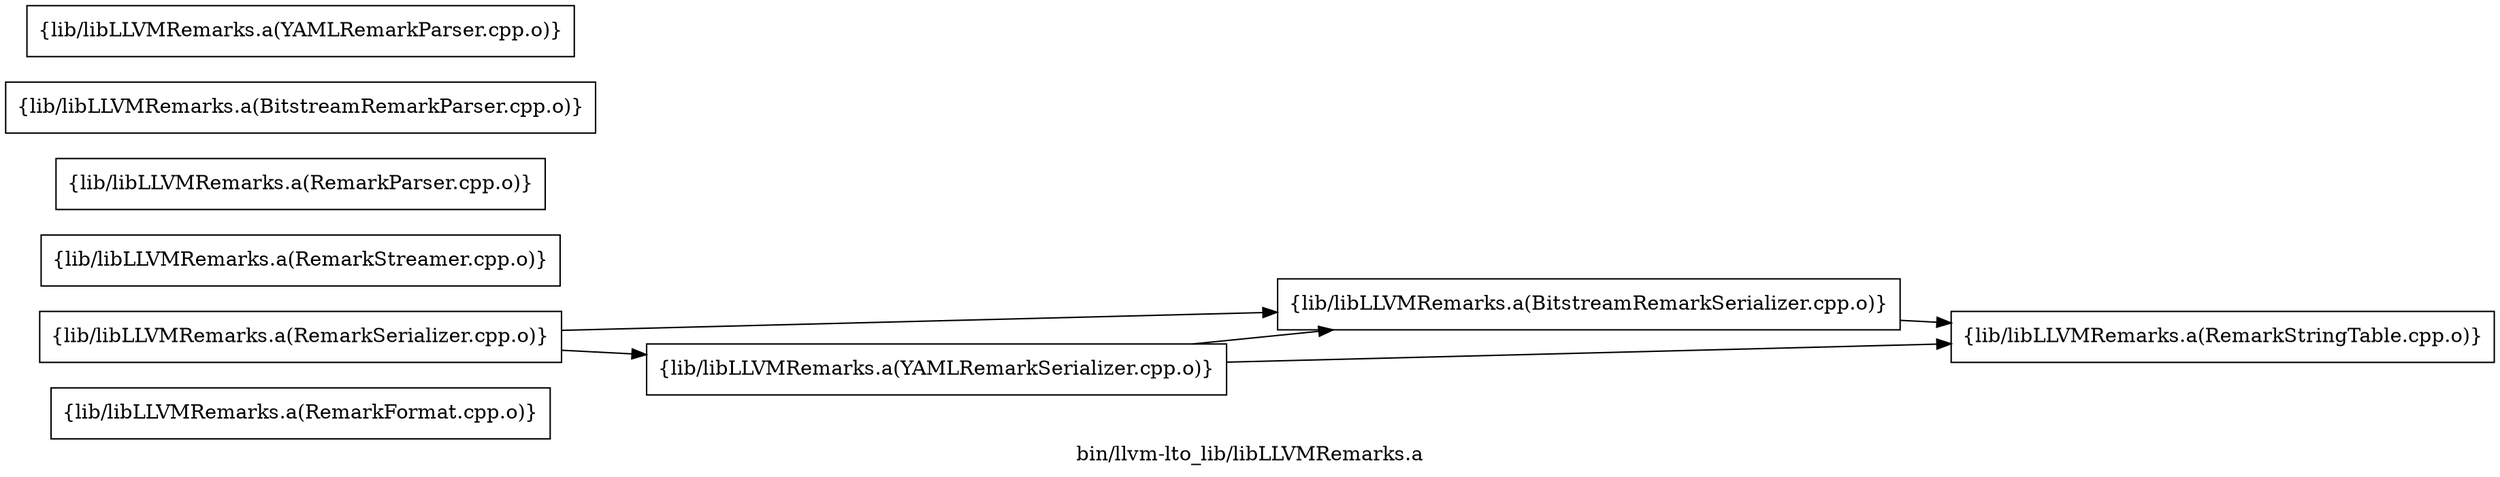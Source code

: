 digraph "bin/llvm-lto_lib/libLLVMRemarks.a" {
	label="bin/llvm-lto_lib/libLLVMRemarks.a";
	rankdir=LR;

	Node0x557d850a20d8 [shape=record,shape=box,group=0,label="{lib/libLLVMRemarks.a(RemarkFormat.cpp.o)}"];
	Node0x557d850a1a98 [shape=record,shape=box,group=0,label="{lib/libLLVMRemarks.a(RemarkSerializer.cpp.o)}"];
	Node0x557d850a1a98 -> Node0x557d850a12c8;
	Node0x557d850a1a98 -> Node0x557d850a0c88;
	Node0x557d850a0c38 [shape=record,shape=box,group=0,label="{lib/libLLVMRemarks.a(RemarkStreamer.cpp.o)}"];
	Node0x557d850a12c8 [shape=record,shape=box,group=0,label="{lib/libLLVMRemarks.a(BitstreamRemarkSerializer.cpp.o)}"];
	Node0x557d850a12c8 -> Node0x557d850a0a08;
	Node0x557d850a0c88 [shape=record,shape=box,group=0,label="{lib/libLLVMRemarks.a(YAMLRemarkSerializer.cpp.o)}"];
	Node0x557d850a0c88 -> Node0x557d850a12c8;
	Node0x557d850a0c88 -> Node0x557d850a0a08;
	Node0x557d850a0a08 [shape=record,shape=box,group=0,label="{lib/libLLVMRemarks.a(RemarkStringTable.cpp.o)}"];
	Node0x557d850a1188 [shape=record,shape=box,group=0,label="{lib/libLLVMRemarks.a(RemarkParser.cpp.o)}"];
	Node0x557d850a1908 [shape=record,shape=box,group=0,label="{lib/libLLVMRemarks.a(BitstreamRemarkParser.cpp.o)}"];
	Node0x557d850aa6e8 [shape=record,shape=box,group=0,label="{lib/libLLVMRemarks.a(YAMLRemarkParser.cpp.o)}"];
}
